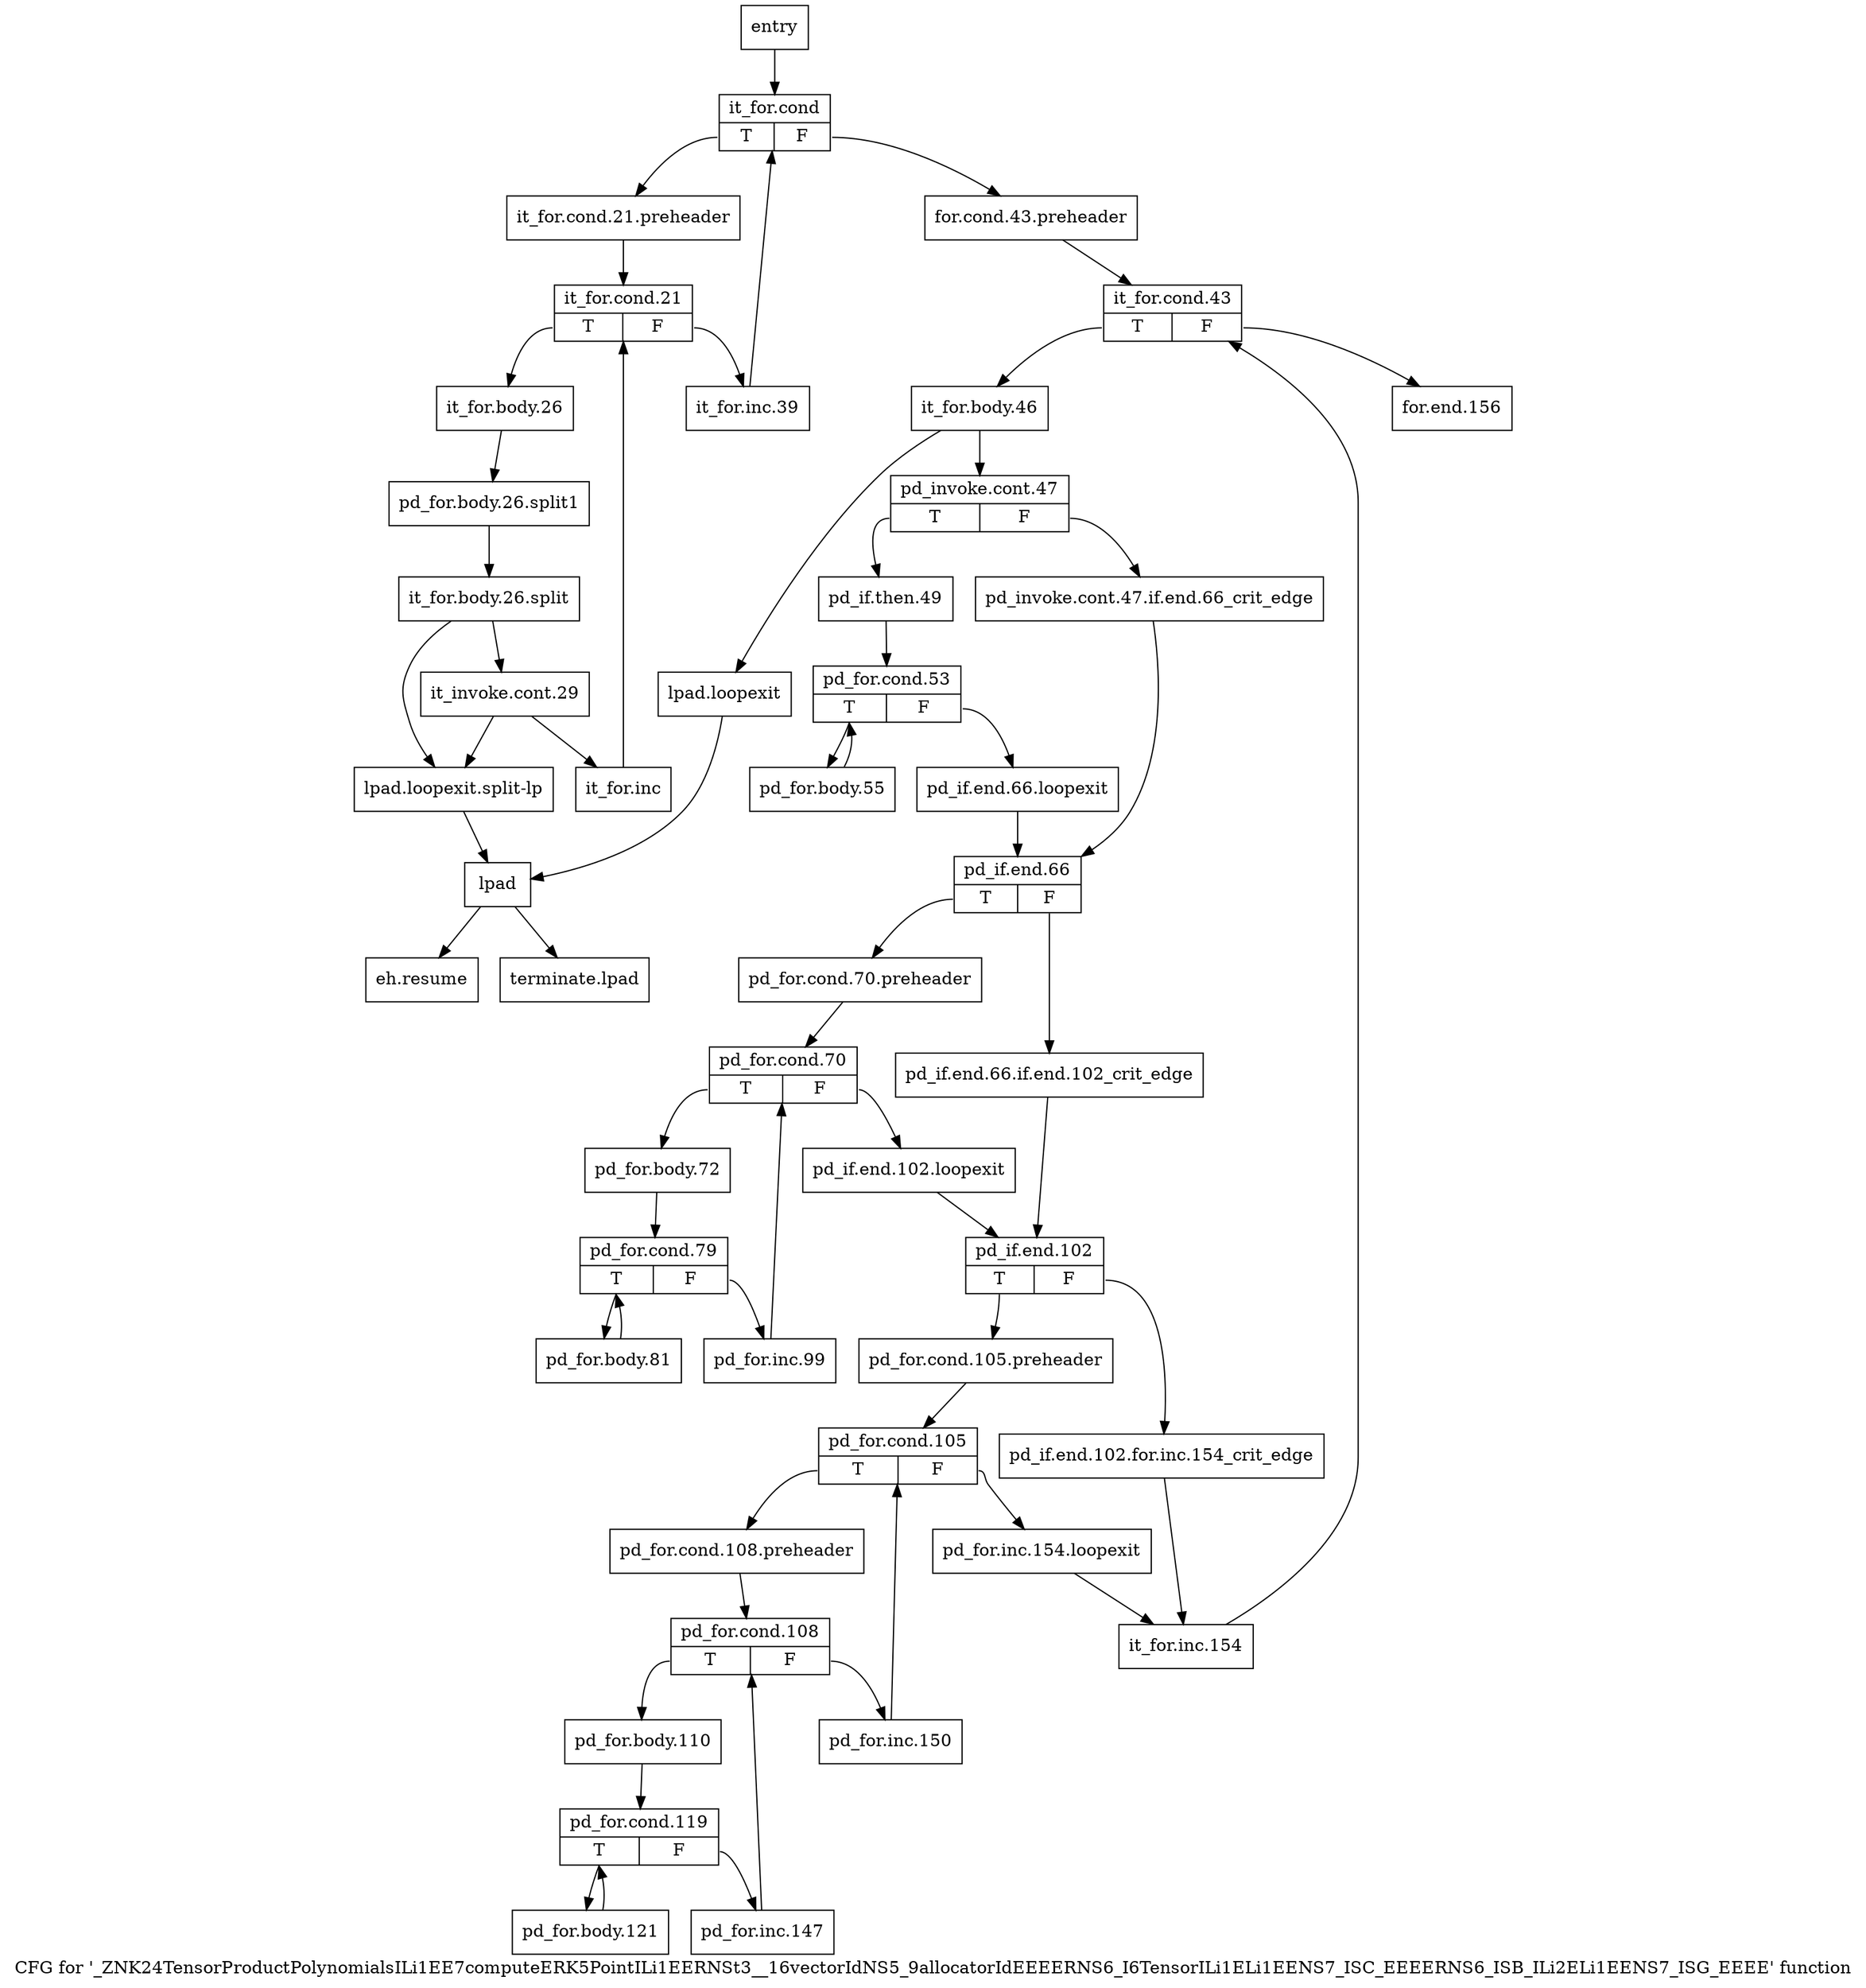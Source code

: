 digraph "CFG for '_ZNK24TensorProductPolynomialsILi1EE7computeERK5PointILi1EERNSt3__16vectorIdNS5_9allocatorIdEEEERNS6_I6TensorILi1ELi1EENS7_ISC_EEEERNS6_ISB_ILi2ELi1EENS7_ISG_EEEE' function" {
	label="CFG for '_ZNK24TensorProductPolynomialsILi1EE7computeERK5PointILi1EERNSt3__16vectorIdNS5_9allocatorIdEEEERNS6_I6TensorILi1ELi1EENS7_ISC_EEEERNS6_ISB_ILi2ELi1EENS7_ISG_EEEE' function";

	Node0x76bf3e0 [shape=record,label="{entry}"];
	Node0x76bf3e0 -> Node0x76bf430;
	Node0x76bf430 [shape=record,label="{it_for.cond|{<s0>T|<s1>F}}"];
	Node0x76bf430:s0 -> Node0x76bf480;
	Node0x76bf430:s1 -> Node0x76bf4d0;
	Node0x76bf480 [shape=record,label="{it_for.cond.21.preheader}"];
	Node0x76bf480 -> Node0x76bf520;
	Node0x76bf4d0 [shape=record,label="{for.cond.43.preheader}"];
	Node0x76bf4d0 -> Node0x76bf7a0;
	Node0x76bf520 [shape=record,label="{it_for.cond.21|{<s0>T|<s1>F}}"];
	Node0x76bf520:s0 -> Node0x76bf570;
	Node0x76bf520:s1 -> Node0x76bf750;
	Node0x76bf570 [shape=record,label="{it_for.body.26}"];
	Node0x76bf570 -> Node0xb36f640;
	Node0xb36f640 [shape=record,label="{pd_for.body.26.split1}"];
	Node0xb36f640 -> Node0xb3709f0;
	Node0xb3709f0 [shape=record,label="{it_for.body.26.split}"];
	Node0xb3709f0 -> Node0x76bf5c0;
	Node0xb3709f0 -> Node0x76bf6b0;
	Node0x76bf5c0 [shape=record,label="{it_invoke.cont.29}"];
	Node0x76bf5c0 -> Node0x76bf610;
	Node0x76bf5c0 -> Node0x76bf6b0;
	Node0x76bf610 [shape=record,label="{it_for.inc}"];
	Node0x76bf610 -> Node0x76bf520;
	Node0x76bf660 [shape=record,label="{lpad.loopexit}"];
	Node0x76bf660 -> Node0x76bf700;
	Node0x76bf6b0 [shape=record,label="{lpad.loopexit.split-lp}"];
	Node0x76bf6b0 -> Node0x76bf700;
	Node0x76bf700 [shape=record,label="{lpad}"];
	Node0x76bf700 -> Node0x76c0150;
	Node0x76bf700 -> Node0x76c01a0;
	Node0x76bf750 [shape=record,label="{it_for.inc.39}"];
	Node0x76bf750 -> Node0x76bf430;
	Node0x76bf7a0 [shape=record,label="{it_for.cond.43|{<s0>T|<s1>F}}"];
	Node0x76bf7a0:s0 -> Node0x76bf7f0;
	Node0x76bf7a0:s1 -> Node0x76c0100;
	Node0x76bf7f0 [shape=record,label="{it_for.body.46}"];
	Node0x76bf7f0 -> Node0x76bf840;
	Node0x76bf7f0 -> Node0x76bf660;
	Node0x76bf840 [shape=record,label="{pd_invoke.cont.47|{<s0>T|<s1>F}}"];
	Node0x76bf840:s0 -> Node0x76bf8e0;
	Node0x76bf840:s1 -> Node0x76bf890;
	Node0x76bf890 [shape=record,label="{pd_invoke.cont.47.if.end.66_crit_edge}"];
	Node0x76bf890 -> Node0x76bfa20;
	Node0x76bf8e0 [shape=record,label="{pd_if.then.49}"];
	Node0x76bf8e0 -> Node0x76bf930;
	Node0x76bf930 [shape=record,label="{pd_for.cond.53|{<s0>T|<s1>F}}"];
	Node0x76bf930:s0 -> Node0x76bf980;
	Node0x76bf930:s1 -> Node0x76bf9d0;
	Node0x76bf980 [shape=record,label="{pd_for.body.55}"];
	Node0x76bf980 -> Node0x76bf930;
	Node0x76bf9d0 [shape=record,label="{pd_if.end.66.loopexit}"];
	Node0x76bf9d0 -> Node0x76bfa20;
	Node0x76bfa20 [shape=record,label="{pd_if.end.66|{<s0>T|<s1>F}}"];
	Node0x76bfa20:s0 -> Node0x76bfac0;
	Node0x76bfa20:s1 -> Node0x76bfa70;
	Node0x76bfa70 [shape=record,label="{pd_if.end.66.if.end.102_crit_edge}"];
	Node0x76bfa70 -> Node0x76bfcf0;
	Node0x76bfac0 [shape=record,label="{pd_for.cond.70.preheader}"];
	Node0x76bfac0 -> Node0x76bfb10;
	Node0x76bfb10 [shape=record,label="{pd_for.cond.70|{<s0>T|<s1>F}}"];
	Node0x76bfb10:s0 -> Node0x76bfb60;
	Node0x76bfb10:s1 -> Node0x76bfca0;
	Node0x76bfb60 [shape=record,label="{pd_for.body.72}"];
	Node0x76bfb60 -> Node0x76bfbb0;
	Node0x76bfbb0 [shape=record,label="{pd_for.cond.79|{<s0>T|<s1>F}}"];
	Node0x76bfbb0:s0 -> Node0x76bfc00;
	Node0x76bfbb0:s1 -> Node0x76bfc50;
	Node0x76bfc00 [shape=record,label="{pd_for.body.81}"];
	Node0x76bfc00 -> Node0x76bfbb0;
	Node0x76bfc50 [shape=record,label="{pd_for.inc.99}"];
	Node0x76bfc50 -> Node0x76bfb10;
	Node0x76bfca0 [shape=record,label="{pd_if.end.102.loopexit}"];
	Node0x76bfca0 -> Node0x76bfcf0;
	Node0x76bfcf0 [shape=record,label="{pd_if.end.102|{<s0>T|<s1>F}}"];
	Node0x76bfcf0:s0 -> Node0x76bfd90;
	Node0x76bfcf0:s1 -> Node0x76bfd40;
	Node0x76bfd40 [shape=record,label="{pd_if.end.102.for.inc.154_crit_edge}"];
	Node0x76bfd40 -> Node0x76c00b0;
	Node0x76bfd90 [shape=record,label="{pd_for.cond.105.preheader}"];
	Node0x76bfd90 -> Node0x76bfde0;
	Node0x76bfde0 [shape=record,label="{pd_for.cond.105|{<s0>T|<s1>F}}"];
	Node0x76bfde0:s0 -> Node0x76bfe30;
	Node0x76bfde0:s1 -> Node0x76c0060;
	Node0x76bfe30 [shape=record,label="{pd_for.cond.108.preheader}"];
	Node0x76bfe30 -> Node0x76bfe80;
	Node0x76bfe80 [shape=record,label="{pd_for.cond.108|{<s0>T|<s1>F}}"];
	Node0x76bfe80:s0 -> Node0x76bfed0;
	Node0x76bfe80:s1 -> Node0x76c0010;
	Node0x76bfed0 [shape=record,label="{pd_for.body.110}"];
	Node0x76bfed0 -> Node0x76bff20;
	Node0x76bff20 [shape=record,label="{pd_for.cond.119|{<s0>T|<s1>F}}"];
	Node0x76bff20:s0 -> Node0x76bff70;
	Node0x76bff20:s1 -> Node0x76bffc0;
	Node0x76bff70 [shape=record,label="{pd_for.body.121}"];
	Node0x76bff70 -> Node0x76bff20;
	Node0x76bffc0 [shape=record,label="{pd_for.inc.147}"];
	Node0x76bffc0 -> Node0x76bfe80;
	Node0x76c0010 [shape=record,label="{pd_for.inc.150}"];
	Node0x76c0010 -> Node0x76bfde0;
	Node0x76c0060 [shape=record,label="{pd_for.inc.154.loopexit}"];
	Node0x76c0060 -> Node0x76c00b0;
	Node0x76c00b0 [shape=record,label="{it_for.inc.154}"];
	Node0x76c00b0 -> Node0x76bf7a0;
	Node0x76c0100 [shape=record,label="{for.end.156}"];
	Node0x76c0150 [shape=record,label="{eh.resume}"];
	Node0x76c01a0 [shape=record,label="{terminate.lpad}"];
}
